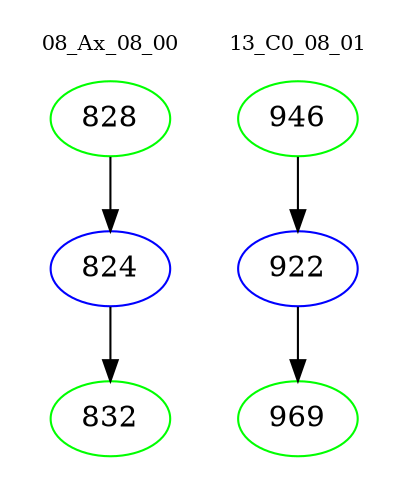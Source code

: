 digraph{
subgraph cluster_0 {
color = white
label = "08_Ax_08_00";
fontsize=10;
T0_828 [label="828", color="green"]
T0_828 -> T0_824 [color="black"]
T0_824 [label="824", color="blue"]
T0_824 -> T0_832 [color="black"]
T0_832 [label="832", color="green"]
}
subgraph cluster_1 {
color = white
label = "13_C0_08_01";
fontsize=10;
T1_946 [label="946", color="green"]
T1_946 -> T1_922 [color="black"]
T1_922 [label="922", color="blue"]
T1_922 -> T1_969 [color="black"]
T1_969 [label="969", color="green"]
}
}
